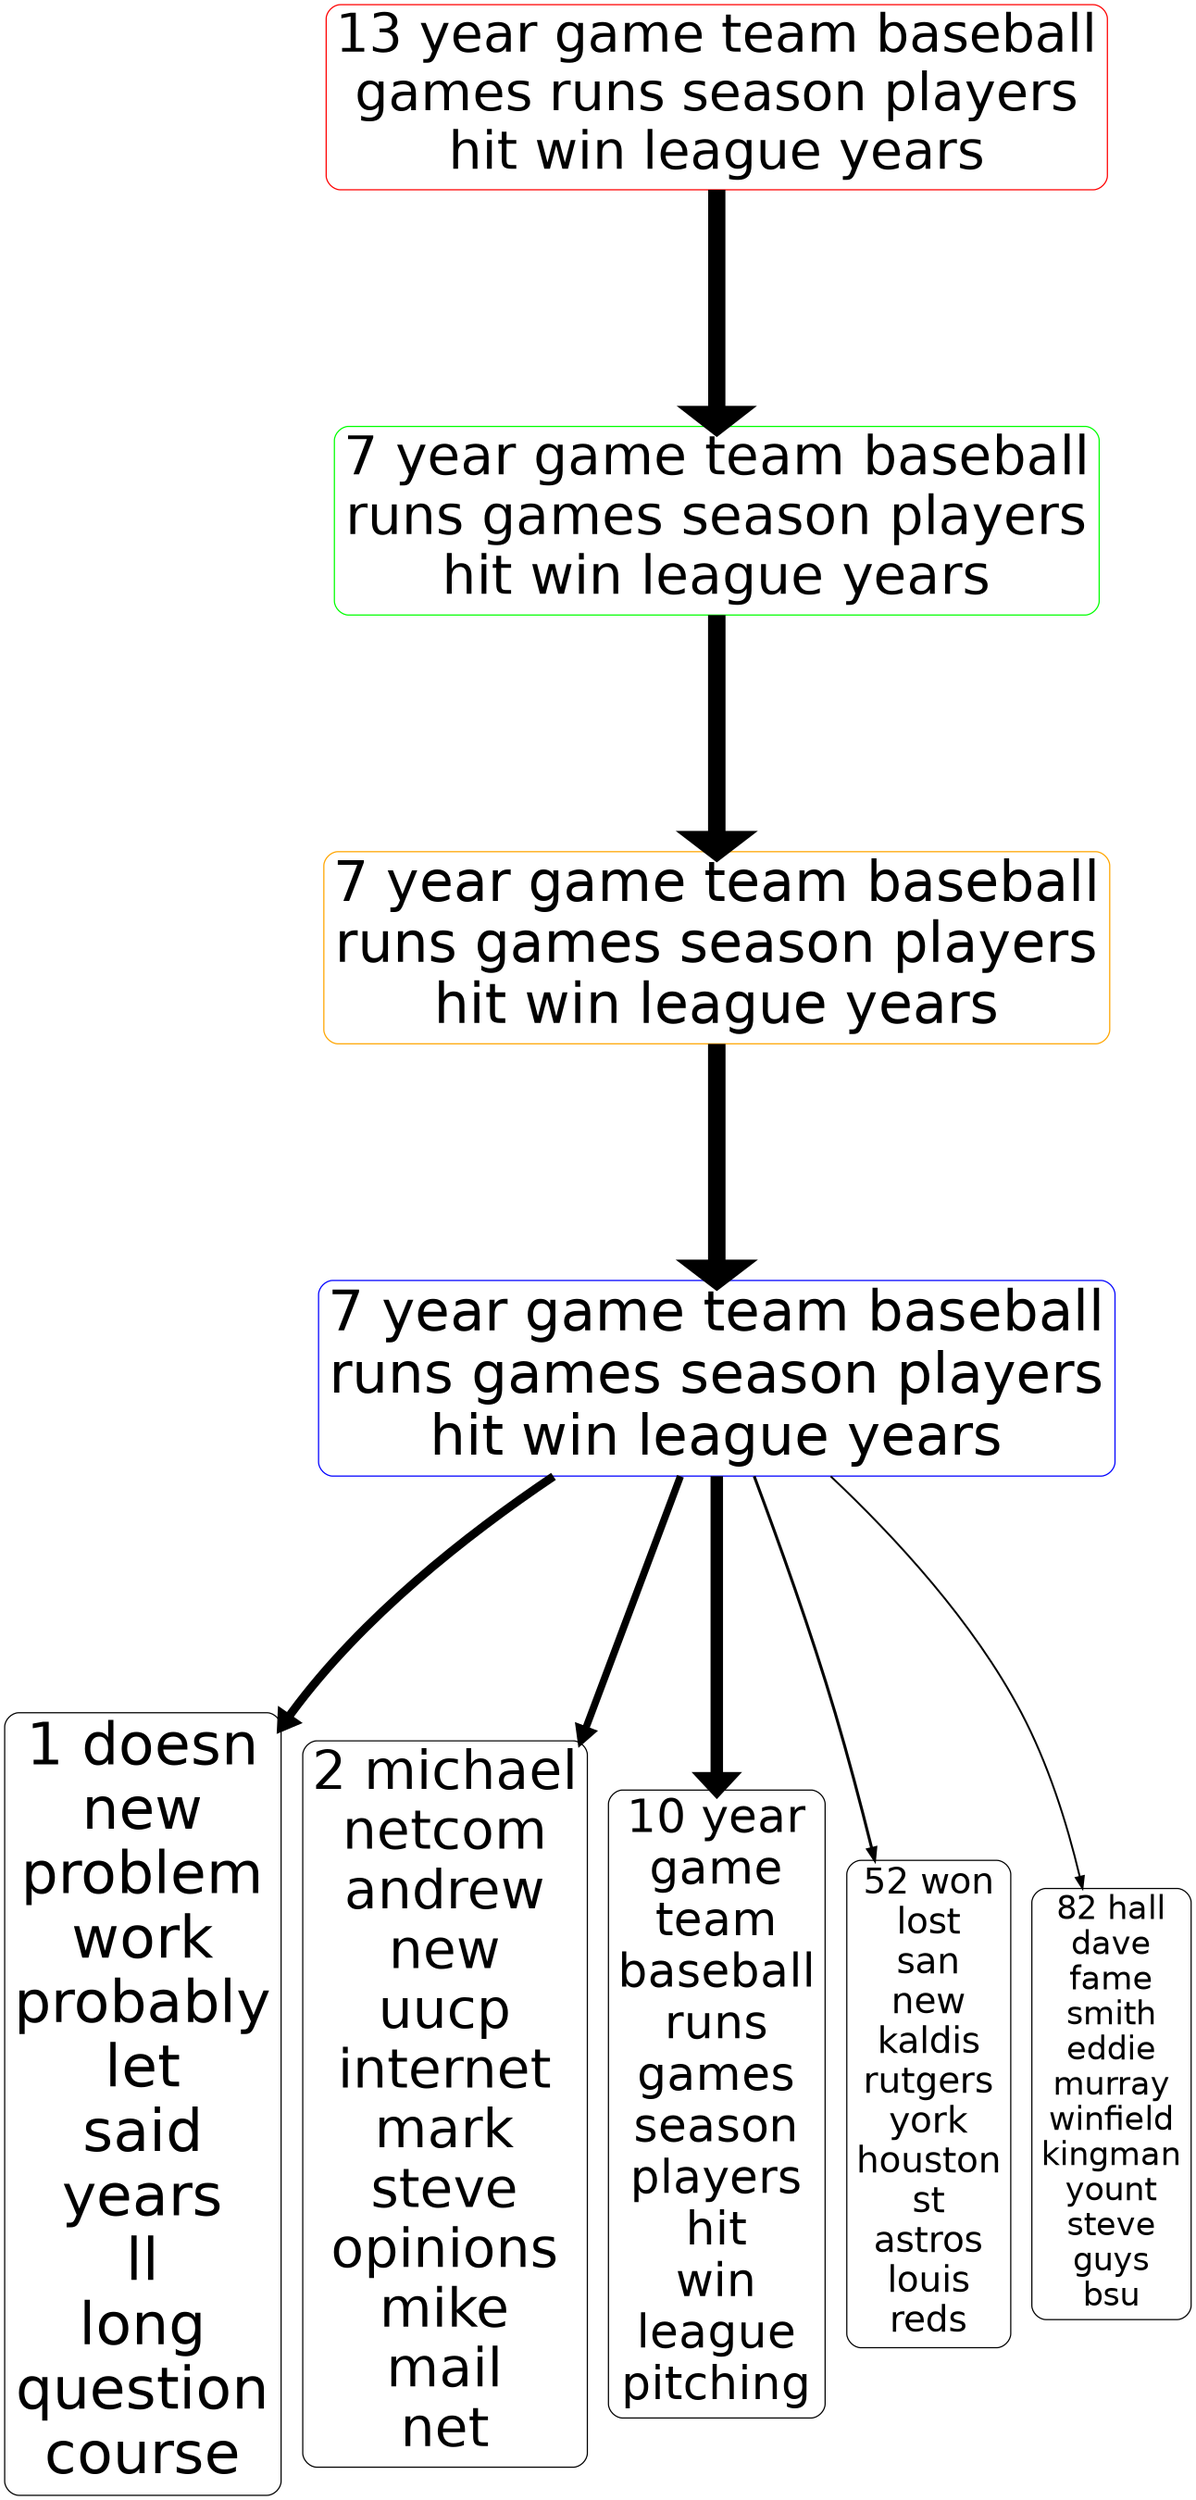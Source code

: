digraph G {
size="18,18!";ranksep=4; ratio = auto; layers="1:2:3:4:5";
graph [fontname = "helvetica"];node [fontname = "helvetica"];edge [fontname = "helvetica"];ranksep=2.8;
"5_13" [ rank =5,fontsize =45.1585, shape=box, style="rounded", color=red, label="13 year game team baseball
games runs season players
hit win league years"]
"5_13" -> "4_7" [penwidth=14.7136,dir=forward]
"4_7" [rank =6,fontsize =46.0706, shape=box, style="rounded", color=green,label="7 year game team baseball
runs games season players
hit win league years"]
"4_7" [ rank =4,fontsize =46.0706, shape=box, style="rounded", color=green, label="7 year game team baseball
runs games season players
hit win league years"]
"4_7" -> "3_7" [penwidth=14.9261,dir=forward]
"3_7" [rank =5,fontsize =47.5897, shape=box, style="rounded", color=orange,label="7 year game team baseball
runs games season players
hit win league years"]
"3_7" [ rank =3,fontsize =47.5897, shape=box, style="rounded", color=orange, label="7 year game team baseball
runs games season players
hit win league years"]
"3_7" -> "2_7" [penwidth=14.9393,dir=forward]
"2_7" [rank =4,fontsize =48.2896, shape=box, style="rounded", color=blue,label="7 year game team baseball
runs games season players
hit win league years"]
"2_7" [ rank =2,fontsize =48.2896, shape=box, style="rounded", color=blue, label="7 year game team baseball
runs games season players
hit win league years"]
"2_7" -> "1_1" [penwidth=7.2144,dir=forward]
"1_1" [rank =3,fontsize =50, shape=box, style="rounded", color=black,label="1 doesn
new
problem
work
probably
let
said
years
ll
long
question
course"]
"2_7" -> "1_2" [penwidth=6.153,dir=forward]
"1_2" [rank =3,fontsize =46.1741, shape=box, style="rounded", color=black,label="2 michael
netcom
andrew
new
uucp
internet
mark
steve
opinions
mike
mail
net"]
"2_7" -> "1_10" [penwidth=10.6512,dir=forward]
"1_10" [rank =3,fontsize =39.7848, shape=box, style="rounded", color=black,label="10 year
game
team
baseball
runs
games
season
players
hit
win
league
pitching"]
"2_7" -> "1_52" [penwidth=2.4878,dir=forward]
"1_52" [rank =3,fontsize =30.4967, shape=box, style="rounded", color=black,label="52 won
lost
san
new
kaldis
rutgers
york
houston
st
astros
louis
reds"]
"2_7" -> "1_82" [penwidth=1.5992,dir=forward]
"1_82" [rank =3,fontsize =27.5562, shape=box, style="rounded", color=black,label="82 hall
dave
fame
smith
eddie
murray
winfield
kingman
yount
steve
guys
bsu"]
{rank=same; "1_1" "1_2" "1_10" "1_52" "1_82"}{rank=same; "2_7" "2_7"}{rank=same; "3_7" "3_7"}{rank=same; "4_7" "4_7"}{rank=same; "5_13"}}
